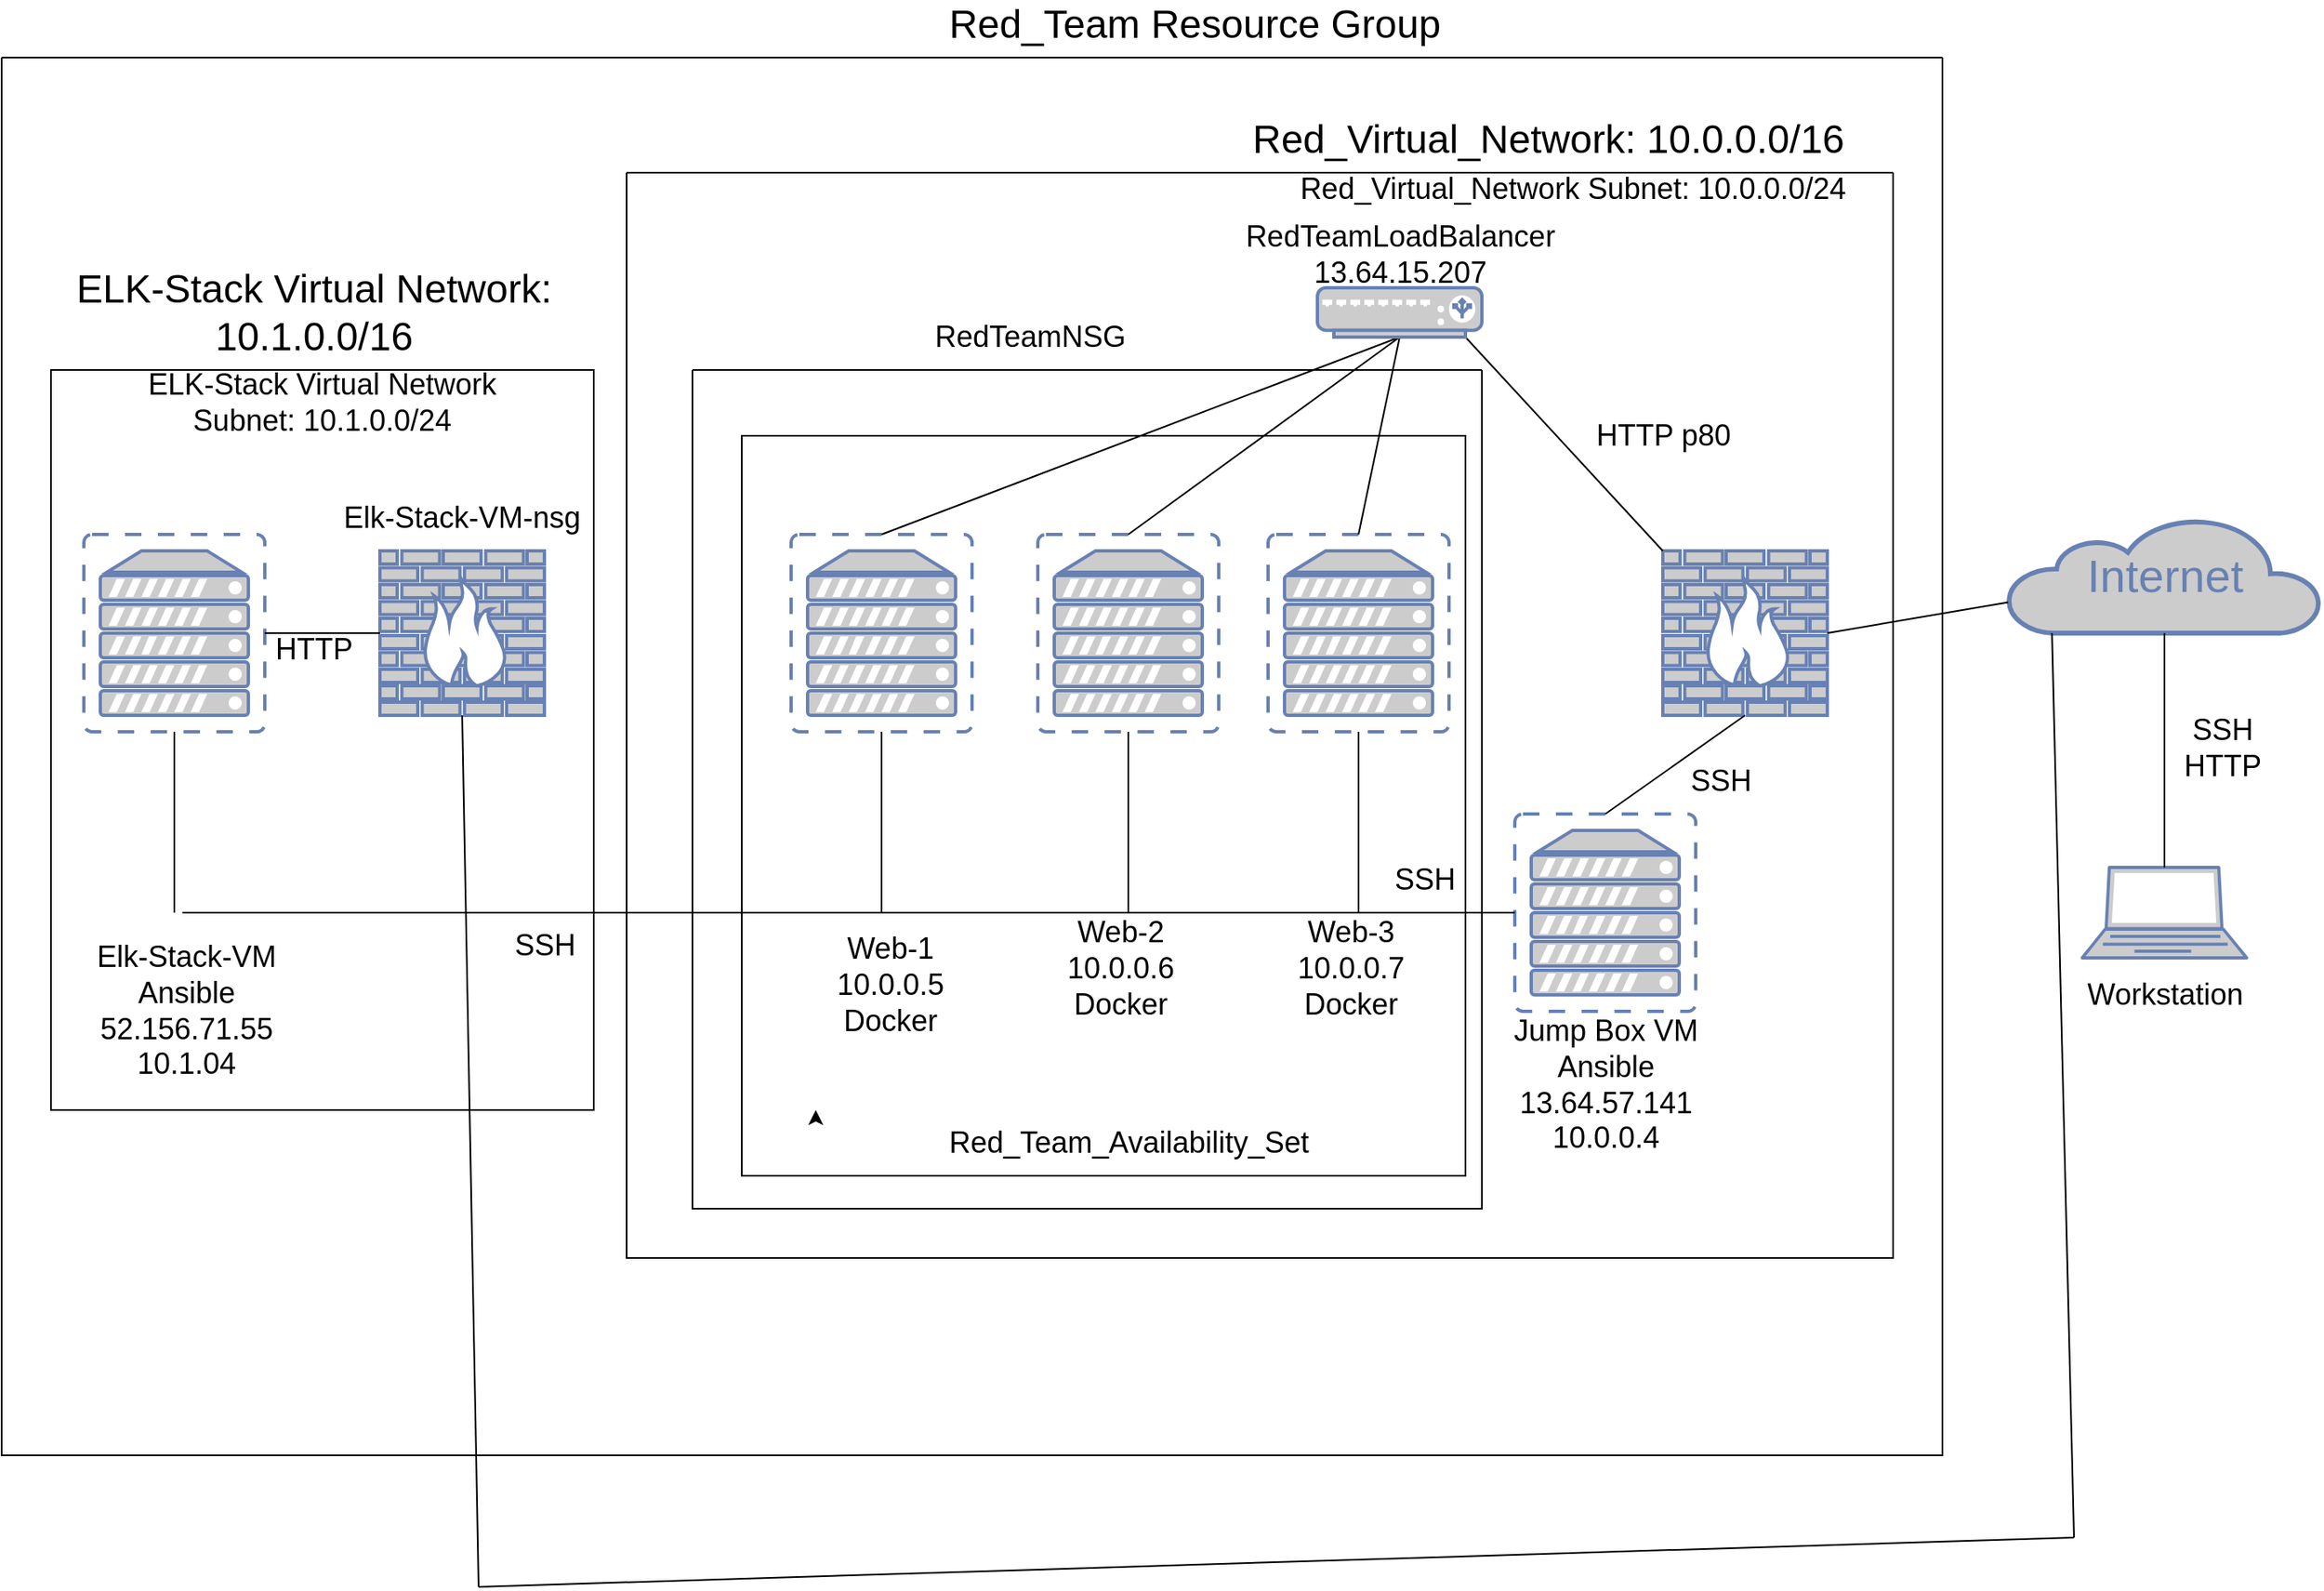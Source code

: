 <mxfile version="14.6.12" type="device"><diagram name="Page-1" id="bfe91b75-5d2c-26a0-9c1d-138518896778"><mxGraphModel dx="2146" dy="806" grid="1" gridSize="10" guides="1" tooltips="1" connect="1" arrows="1" fold="1" page="1" pageScale="1" pageWidth="1100" pageHeight="850" background="#ffffff" math="0" shadow="0"><root><mxCell id="0"/><mxCell id="1" parent="0"/><mxCell id="MHgfIQfaaajNwr0fD39r-1" value="" style="rounded=0;whiteSpace=wrap;html=1;" parent="1" vertex="1"><mxGeometry x="1210" y="750" width="440" height="450" as="geometry"/></mxCell><mxCell id="7c3789c024ecab99-8" value="" style="fontColor=#0066CC;verticalAlign=top;verticalLabelPosition=bottom;labelPosition=center;align=center;html=1;fillColor=#CCCCCC;strokeColor=#6881B3;gradientColor=none;gradientDirection=north;strokeWidth=2;shape=mxgraph.networks.firewall;rounded=0;shadow=0;comic=0;" parent="1" vertex="1"><mxGeometry x="1770" y="820" width="100" height="100" as="geometry"/></mxCell><mxCell id="7c3789c024ecab99-53" value="Internet" style="html=1;fillColor=#CCCCCC;strokeColor=#6881B3;gradientColor=none;gradientDirection=north;strokeWidth=2;shape=mxgraph.networks.cloud;fontColor=#6881B3;rounded=0;shadow=0;comic=0;align=center;fontSize=28;" parent="1" vertex="1"><mxGeometry x="1980" y="800" width="190" height="70" as="geometry"/></mxCell><mxCell id="yglsEM3EdE0CdHj1XMhu-5" value="" style="endArrow=none;html=1;exitX=1;exitY=0.5;exitDx=0;exitDy=0;exitPerimeter=0;" parent="1" source="7c3789c024ecab99-8" target="7c3789c024ecab99-53" edge="1"><mxGeometry width="50" height="50" relative="1" as="geometry"><mxPoint x="1900" y="890" as="sourcePoint"/><mxPoint x="1950" y="840" as="targetPoint"/></mxGeometry></mxCell><mxCell id="yglsEM3EdE0CdHj1XMhu-7" value="" style="endArrow=none;html=1;exitX=0.9;exitY=1;exitDx=0;exitDy=0;exitPerimeter=0;" parent="1" source="yglsEM3EdE0CdHj1XMhu-6" edge="1"><mxGeometry width="50" height="50" relative="1" as="geometry"><mxPoint x="1750" y="880" as="sourcePoint"/><mxPoint x="1770" y="820" as="targetPoint"/></mxGeometry></mxCell><mxCell id="yglsEM3EdE0CdHj1XMhu-8" value="" style="fontColor=#0066CC;verticalAlign=top;verticalLabelPosition=bottom;labelPosition=center;align=center;html=1;outlineConnect=0;fillColor=#CCCCCC;strokeColor=#6881B3;gradientColor=none;gradientDirection=north;strokeWidth=2;shape=mxgraph.networks.virtual_server;" parent="1" vertex="1"><mxGeometry x="1240" y="810" width="110" height="120" as="geometry"/></mxCell><mxCell id="yglsEM3EdE0CdHj1XMhu-9" value="" style="fontColor=#0066CC;verticalAlign=top;verticalLabelPosition=bottom;labelPosition=center;align=center;html=1;outlineConnect=0;fillColor=#CCCCCC;strokeColor=#6881B3;gradientColor=none;gradientDirection=north;strokeWidth=2;shape=mxgraph.networks.virtual_server;" parent="1" vertex="1"><mxGeometry x="1390" y="810" width="110" height="120" as="geometry"/></mxCell><mxCell id="yglsEM3EdE0CdHj1XMhu-10" value="" style="fontColor=#0066CC;verticalAlign=top;verticalLabelPosition=bottom;labelPosition=center;align=center;html=1;outlineConnect=0;fillColor=#CCCCCC;strokeColor=#6881B3;gradientColor=none;gradientDirection=north;strokeWidth=2;shape=mxgraph.networks.virtual_server;" parent="1" vertex="1"><mxGeometry x="1530" y="810" width="110" height="120" as="geometry"/></mxCell><mxCell id="yglsEM3EdE0CdHj1XMhu-14" value="" style="endArrow=none;html=1;entryX=0.5;entryY=1;entryDx=0;entryDy=0;entryPerimeter=0;exitX=0.5;exitY=0;exitDx=0;exitDy=0;exitPerimeter=0;" parent="1" source="yglsEM3EdE0CdHj1XMhu-9" target="yglsEM3EdE0CdHj1XMhu-6" edge="1"><mxGeometry width="50" height="50" relative="1" as="geometry"><mxPoint x="1430" y="780" as="sourcePoint"/><mxPoint x="1480" y="730" as="targetPoint"/></mxGeometry></mxCell><mxCell id="yglsEM3EdE0CdHj1XMhu-15" value="" style="endArrow=none;html=1;entryX=0.5;entryY=1;entryDx=0;entryDy=0;entryPerimeter=0;exitX=0.5;exitY=0;exitDx=0;exitDy=0;exitPerimeter=0;" parent="1" source="yglsEM3EdE0CdHj1XMhu-10" target="yglsEM3EdE0CdHj1XMhu-6" edge="1"><mxGeometry width="50" height="50" relative="1" as="geometry"><mxPoint x="1490" y="790" as="sourcePoint"/><mxPoint x="1540" y="740" as="targetPoint"/></mxGeometry></mxCell><mxCell id="yglsEM3EdE0CdHj1XMhu-17" value="" style="endArrow=none;html=1;entryX=0.5;entryY=1;entryDx=0;entryDy=0;entryPerimeter=0;exitX=0.5;exitY=0;exitDx=0;exitDy=0;exitPerimeter=0;" parent="1" source="yglsEM3EdE0CdHj1XMhu-8" target="yglsEM3EdE0CdHj1XMhu-6" edge="1"><mxGeometry width="50" height="50" relative="1" as="geometry"><mxPoint x="1330" y="790" as="sourcePoint"/><mxPoint x="1380" y="740" as="targetPoint"/></mxGeometry></mxCell><mxCell id="yglsEM3EdE0CdHj1XMhu-20" value="" style="fontColor=#0066CC;verticalAlign=top;verticalLabelPosition=bottom;labelPosition=center;align=center;html=1;outlineConnect=0;fillColor=#CCCCCC;strokeColor=#6881B3;gradientColor=none;gradientDirection=north;strokeWidth=2;shape=mxgraph.networks.virtual_server;" parent="1" vertex="1"><mxGeometry x="1680" y="980" width="110" height="120" as="geometry"/></mxCell><mxCell id="yglsEM3EdE0CdHj1XMhu-21" value="" style="endArrow=none;html=1;entryX=0.5;entryY=1;entryDx=0;entryDy=0;entryPerimeter=0;exitX=0.5;exitY=0;exitDx=0;exitDy=0;exitPerimeter=0;" parent="1" source="yglsEM3EdE0CdHj1XMhu-20" target="7c3789c024ecab99-8" edge="1"><mxGeometry width="50" height="50" relative="1" as="geometry"><mxPoint x="1770" y="990" as="sourcePoint"/><mxPoint x="1820" y="940" as="targetPoint"/></mxGeometry></mxCell><mxCell id="yglsEM3EdE0CdHj1XMhu-25" value="" style="endArrow=none;html=1;entryX=0.5;entryY=1;entryDx=0;entryDy=0;entryPerimeter=0;" parent="1" target="yglsEM3EdE0CdHj1XMhu-8" edge="1"><mxGeometry width="50" height="50" relative="1" as="geometry"><mxPoint x="1295" y="1040" as="sourcePoint"/><mxPoint x="1320" y="970" as="targetPoint"/></mxGeometry></mxCell><mxCell id="yglsEM3EdE0CdHj1XMhu-27" value="" style="endArrow=none;html=1;entryX=0.5;entryY=1;entryDx=0;entryDy=0;entryPerimeter=0;" parent="1" target="yglsEM3EdE0CdHj1XMhu-9" edge="1"><mxGeometry width="50" height="50" relative="1" as="geometry"><mxPoint x="1445" y="1040" as="sourcePoint"/><mxPoint x="1480" y="970" as="targetPoint"/></mxGeometry></mxCell><mxCell id="yglsEM3EdE0CdHj1XMhu-28" value="" style="endArrow=none;html=1;entryX=0.5;entryY=1;entryDx=0;entryDy=0;entryPerimeter=0;" parent="1" target="yglsEM3EdE0CdHj1XMhu-10" edge="1"><mxGeometry width="50" height="50" relative="1" as="geometry"><mxPoint x="1585" y="1040" as="sourcePoint"/><mxPoint x="1610" y="960" as="targetPoint"/></mxGeometry></mxCell><mxCell id="yglsEM3EdE0CdHj1XMhu-29" value="" style="swimlane;startSize=0;" parent="1" vertex="1"><mxGeometry x="1180" y="710" width="480" height="510" as="geometry"/></mxCell><mxCell id="yglsEM3EdE0CdHj1XMhu-49" value="&lt;font style=&quot;font-size: 18px&quot;&gt;SSH&lt;/font&gt;" style="text;html=1;resizable=0;autosize=1;align=center;verticalAlign=middle;points=[];fillColor=none;strokeColor=none;rounded=0;" parent="yglsEM3EdE0CdHj1XMhu-29" vertex="1"><mxGeometry x="420" y="300" width="50" height="20" as="geometry"/></mxCell><mxCell id="yglsEM3EdE0CdHj1XMhu-50" value="&lt;font style=&quot;font-size: 18px&quot;&gt;Web-1&lt;br&gt;10.0.0.5&lt;br&gt;Docker&lt;br&gt;&lt;br&gt;&lt;/font&gt;" style="text;html=1;resizable=0;autosize=1;align=center;verticalAlign=middle;points=[];fillColor=none;strokeColor=none;rounded=0;" parent="yglsEM3EdE0CdHj1XMhu-29" vertex="1"><mxGeometry x="80" y="350" width="80" height="70" as="geometry"/></mxCell><mxCell id="yglsEM3EdE0CdHj1XMhu-51" value="&lt;font style=&quot;font-size: 18px&quot;&gt;Web-2&lt;br&gt;10.0.0.6&lt;br&gt;Docker&lt;br&gt;&lt;br&gt;&lt;/font&gt;" style="text;html=1;resizable=0;autosize=1;align=center;verticalAlign=middle;points=[];fillColor=none;strokeColor=none;rounded=0;" parent="yglsEM3EdE0CdHj1XMhu-29" vertex="1"><mxGeometry x="220" y="340" width="80" height="70" as="geometry"/></mxCell><mxCell id="yglsEM3EdE0CdHj1XMhu-52" value="&lt;font style=&quot;font-size: 18px&quot;&gt;Web-3&lt;br&gt;10.0.0.7&lt;br&gt;Docker&lt;br&gt;&lt;br&gt;&lt;/font&gt;" style="text;html=1;resizable=0;autosize=1;align=center;verticalAlign=middle;points=[];fillColor=none;strokeColor=none;rounded=0;" parent="yglsEM3EdE0CdHj1XMhu-29" vertex="1"><mxGeometry x="360" y="340" width="80" height="70" as="geometry"/></mxCell><mxCell id="MHgfIQfaaajNwr0fD39r-17" style="edgeStyle=orthogonalEdgeStyle;rounded=0;orthogonalLoop=1;jettySize=auto;html=1;exitX=0;exitY=0.25;exitDx=0;exitDy=0;entryX=0;entryY=0;entryDx=0;entryDy=0;" parent="yglsEM3EdE0CdHj1XMhu-29" edge="1"><mxGeometry relative="1" as="geometry"><mxPoint x="75" y="455" as="sourcePoint"/><mxPoint x="75" y="450" as="targetPoint"/></mxGeometry></mxCell><mxCell id="yglsEM3EdE0CdHj1XMhu-30" value="" style="swimlane;startSize=0;" parent="1" vertex="1"><mxGeometry x="1140" y="590" width="770" height="660" as="geometry"/></mxCell><mxCell id="yglsEM3EdE0CdHj1XMhu-43" value="&lt;font style=&quot;font-size: 18px&quot;&gt;Jump Box VM&lt;br&gt;Ansible&lt;br&gt;13.64.57.141&lt;br&gt;10.0.0.4&lt;br&gt;&lt;/font&gt;" style="text;html=1;resizable=0;autosize=1;align=center;verticalAlign=middle;points=[];fillColor=none;strokeColor=none;rounded=0;rotation=0;" parent="yglsEM3EdE0CdHj1XMhu-30" vertex="1"><mxGeometry x="530" y="520" width="130" height="70" as="geometry"/></mxCell><mxCell id="yglsEM3EdE0CdHj1XMhu-46" value="&lt;span style=&quot;font-size: 18px&quot;&gt;HTTP p80&lt;/span&gt;" style="text;html=1;resizable=0;autosize=1;align=center;verticalAlign=middle;points=[];fillColor=none;strokeColor=none;rounded=0;" parent="yglsEM3EdE0CdHj1XMhu-30" vertex="1"><mxGeometry x="580" y="150" width="100" height="20" as="geometry"/></mxCell><mxCell id="yglsEM3EdE0CdHj1XMhu-47" value="&lt;font style=&quot;font-size: 18px&quot;&gt;RedTeamLoadBalancer&lt;br&gt;13.64.15.207&lt;br&gt;&lt;/font&gt;" style="text;html=1;resizable=0;autosize=1;align=center;verticalAlign=middle;points=[];fillColor=none;strokeColor=none;rounded=0;" parent="yglsEM3EdE0CdHj1XMhu-30" vertex="1"><mxGeometry x="370" y="30" width="200" height="40" as="geometry"/></mxCell><mxCell id="yglsEM3EdE0CdHj1XMhu-6" value="" style="fontColor=#0066CC;verticalAlign=top;verticalLabelPosition=bottom;labelPosition=center;align=center;html=1;outlineConnect=0;fillColor=#CCCCCC;strokeColor=#6881B3;gradientColor=none;gradientDirection=north;strokeWidth=2;shape=mxgraph.networks.load_balancer;" parent="yglsEM3EdE0CdHj1XMhu-30" vertex="1"><mxGeometry x="420" y="70" width="100" height="30" as="geometry"/></mxCell><mxCell id="yglsEM3EdE0CdHj1XMhu-53" value="&lt;font style=&quot;font-size: 18px&quot;&gt;Red_Virtual_Network Subnet: 10.0.0.0/24&lt;/font&gt;" style="text;html=1;resizable=0;autosize=1;align=center;verticalAlign=middle;points=[];fillColor=none;strokeColor=none;rounded=0;" parent="yglsEM3EdE0CdHj1XMhu-30" vertex="1"><mxGeometry x="400" width="350" height="20" as="geometry"/></mxCell><mxCell id="LK2a_5sS9eYmngCJ_2Wd-11" value="&lt;font style=&quot;font-size: 18px&quot;&gt;SSH&lt;/font&gt;" style="text;html=1;resizable=0;autosize=1;align=center;verticalAlign=middle;points=[];fillColor=none;strokeColor=none;rounded=0;" vertex="1" parent="yglsEM3EdE0CdHj1XMhu-30"><mxGeometry x="640" y="360" width="50" height="20" as="geometry"/></mxCell><mxCell id="yglsEM3EdE0CdHj1XMhu-42" value="&lt;span style=&quot;font-size: 18px&quot;&gt;RedTeamNSG&lt;/span&gt;" style="text;html=1;resizable=0;autosize=1;align=center;verticalAlign=middle;points=[];fillColor=none;strokeColor=none;rounded=0;" parent="yglsEM3EdE0CdHj1XMhu-30" vertex="1"><mxGeometry x="180" y="90" width="130" height="20" as="geometry"/></mxCell><mxCell id="yglsEM3EdE0CdHj1XMhu-31" value="" style="swimlane;startSize=0;" parent="1" vertex="1"><mxGeometry x="760" y="520" width="1180" height="850" as="geometry"/></mxCell><mxCell id="LK2a_5sS9eYmngCJ_2Wd-15" value="" style="rounded=0;whiteSpace=wrap;html=1;" vertex="1" parent="yglsEM3EdE0CdHj1XMhu-31"><mxGeometry x="30" y="190" width="330" height="450" as="geometry"/></mxCell><mxCell id="yglsEM3EdE0CdHj1XMhu-40" value="&lt;font style=&quot;font-size: 24px&quot;&gt;Red_Virtual_Network: 10.0.0.0/16&lt;/font&gt;" style="text;html=1;resizable=0;autosize=1;align=center;verticalAlign=middle;points=[];fillColor=none;strokeColor=none;rounded=0;" parent="yglsEM3EdE0CdHj1XMhu-31" vertex="1"><mxGeometry x="750" y="40" width="380" height="20" as="geometry"/></mxCell><mxCell id="LK2a_5sS9eYmngCJ_2Wd-2" value="" style="endArrow=none;html=1;entryX=0;entryY=0.5;entryDx=0;entryDy=0;entryPerimeter=0;" edge="1" parent="yglsEM3EdE0CdHj1XMhu-31" target="yglsEM3EdE0CdHj1XMhu-20"><mxGeometry width="50" height="50" relative="1" as="geometry"><mxPoint x="540" y="520" as="sourcePoint"/><mxPoint x="820" y="520" as="targetPoint"/></mxGeometry></mxCell><mxCell id="LK2a_5sS9eYmngCJ_2Wd-4" value="" style="fontColor=#0066CC;verticalAlign=top;verticalLabelPosition=bottom;labelPosition=center;align=center;html=1;outlineConnect=0;fillColor=#CCCCCC;strokeColor=#6881B3;gradientColor=none;gradientDirection=north;strokeWidth=2;shape=mxgraph.networks.virtual_server;" vertex="1" parent="yglsEM3EdE0CdHj1XMhu-31"><mxGeometry x="50" y="290" width="110" height="120" as="geometry"/></mxCell><mxCell id="LK2a_5sS9eYmngCJ_2Wd-5" value="" style="fontColor=#0066CC;verticalAlign=top;verticalLabelPosition=bottom;labelPosition=center;align=center;html=1;fillColor=#CCCCCC;strokeColor=#6881B3;gradientColor=none;gradientDirection=north;strokeWidth=2;shape=mxgraph.networks.firewall;rounded=0;shadow=0;comic=0;" vertex="1" parent="yglsEM3EdE0CdHj1XMhu-31"><mxGeometry x="230" y="300" width="100" height="100" as="geometry"/></mxCell><mxCell id="LK2a_5sS9eYmngCJ_2Wd-9" value="" style="endArrow=none;html=1;entryX=0;entryY=0.5;entryDx=0;entryDy=0;entryPerimeter=0;exitX=1;exitY=0.5;exitDx=0;exitDy=0;exitPerimeter=0;" edge="1" parent="yglsEM3EdE0CdHj1XMhu-31" source="LK2a_5sS9eYmngCJ_2Wd-4" target="LK2a_5sS9eYmngCJ_2Wd-5"><mxGeometry width="50" height="50" relative="1" as="geometry"><mxPoint x="170" y="420" as="sourcePoint"/><mxPoint x="220" y="370" as="targetPoint"/></mxGeometry></mxCell><mxCell id="LK2a_5sS9eYmngCJ_2Wd-10" value="&lt;font style=&quot;font-size: 18px&quot;&gt;HTTP&lt;/font&gt;" style="text;html=1;strokeColor=none;fillColor=none;align=center;verticalAlign=middle;whiteSpace=wrap;rounded=0;" vertex="1" parent="yglsEM3EdE0CdHj1XMhu-31"><mxGeometry x="170" y="350" width="40" height="20" as="geometry"/></mxCell><mxCell id="LK2a_5sS9eYmngCJ_2Wd-12" value="" style="endArrow=none;html=1;" edge="1" parent="yglsEM3EdE0CdHj1XMhu-31"><mxGeometry width="50" height="50" relative="1" as="geometry"><mxPoint x="110" y="520" as="sourcePoint"/><mxPoint x="540" y="520" as="targetPoint"/></mxGeometry></mxCell><mxCell id="LK2a_5sS9eYmngCJ_2Wd-14" value="" style="endArrow=none;html=1;entryX=0.5;entryY=1;entryDx=0;entryDy=0;entryPerimeter=0;" edge="1" parent="yglsEM3EdE0CdHj1XMhu-31" target="LK2a_5sS9eYmngCJ_2Wd-4"><mxGeometry width="50" height="50" relative="1" as="geometry"><mxPoint x="105" y="520" as="sourcePoint"/><mxPoint x="130" y="420" as="targetPoint"/></mxGeometry></mxCell><mxCell id="LK2a_5sS9eYmngCJ_2Wd-16" value="&lt;font style=&quot;font-size: 18px&quot;&gt;SSH&lt;/font&gt;" style="text;html=1;resizable=0;autosize=1;align=center;verticalAlign=middle;points=[];fillColor=none;strokeColor=none;rounded=0;" vertex="1" parent="yglsEM3EdE0CdHj1XMhu-31"><mxGeometry x="305" y="530" width="50" height="20" as="geometry"/></mxCell><mxCell id="LK2a_5sS9eYmngCJ_2Wd-17" value="&lt;font style=&quot;font-size: 18px&quot;&gt;Elk-Stack-VM&lt;br&gt;Ansible&lt;br&gt;52.156.71.55&lt;br&gt;10.1.04&lt;br&gt;&lt;/font&gt;" style="text;html=1;strokeColor=none;fillColor=none;align=center;verticalAlign=middle;whiteSpace=wrap;rounded=0;" vertex="1" parent="yglsEM3EdE0CdHj1XMhu-31"><mxGeometry x="55" y="570" width="115" height="20" as="geometry"/></mxCell><mxCell id="LK2a_5sS9eYmngCJ_2Wd-18" value="&lt;font style=&quot;font-size: 18px&quot;&gt;Elk-Stack-VM-nsg&lt;/font&gt;" style="text;html=1;strokeColor=none;fillColor=none;align=center;verticalAlign=middle;whiteSpace=wrap;rounded=0;" vertex="1" parent="yglsEM3EdE0CdHj1XMhu-31"><mxGeometry x="205" y="270" width="150" height="20" as="geometry"/></mxCell><mxCell id="LK2a_5sS9eYmngCJ_2Wd-19" value="&lt;font style=&quot;font-size: 24px&quot;&gt;ELK-Stack Virtual Network: 10.1.0.0/16&lt;/font&gt;" style="text;html=1;strokeColor=none;fillColor=none;align=center;verticalAlign=middle;whiteSpace=wrap;rounded=0;" vertex="1" parent="yglsEM3EdE0CdHj1XMhu-31"><mxGeometry x="40" y="150" width="300" height="10" as="geometry"/></mxCell><mxCell id="LK2a_5sS9eYmngCJ_2Wd-20" value="&lt;font style=&quot;font-size: 18px&quot;&gt;ELK-Stack Virtual Network Subnet: 10.1.0.0/24&lt;/font&gt;" style="text;html=1;strokeColor=none;fillColor=none;align=center;verticalAlign=middle;whiteSpace=wrap;rounded=0;" vertex="1" parent="yglsEM3EdE0CdHj1XMhu-31"><mxGeometry x="60" y="200" width="270" height="20" as="geometry"/></mxCell><mxCell id="yglsEM3EdE0CdHj1XMhu-38" value="&lt;font style=&quot;font-size: 24px&quot;&gt;Red_Team Resource Group&lt;/font&gt;" style="text;html=1;resizable=0;autosize=1;align=center;verticalAlign=middle;points=[];fillColor=none;strokeColor=none;rounded=0;" parent="1" vertex="1"><mxGeometry x="1330" y="490" width="310" height="20" as="geometry"/></mxCell><mxCell id="yglsEM3EdE0CdHj1XMhu-54" value="" style="fontColor=#0066CC;verticalAlign=top;verticalLabelPosition=bottom;labelPosition=center;align=center;html=1;outlineConnect=0;fillColor=#CCCCCC;strokeColor=#6881B3;gradientColor=none;gradientDirection=north;strokeWidth=2;shape=mxgraph.networks.laptop;" parent="1" vertex="1"><mxGeometry x="2025" y="1012.5" width="100" height="55" as="geometry"/></mxCell><mxCell id="yglsEM3EdE0CdHj1XMhu-55" value="" style="endArrow=none;html=1;entryX=0.5;entryY=1;entryDx=0;entryDy=0;entryPerimeter=0;exitX=0.5;exitY=0;exitDx=0;exitDy=0;exitPerimeter=0;" parent="1" source="yglsEM3EdE0CdHj1XMhu-54" target="7c3789c024ecab99-53" edge="1"><mxGeometry width="50" height="50" relative="1" as="geometry"><mxPoint x="2040" y="940" as="sourcePoint"/><mxPoint x="2090" y="890" as="targetPoint"/></mxGeometry></mxCell><mxCell id="yglsEM3EdE0CdHj1XMhu-56" value="&lt;span style=&quot;font-size: 18px&quot;&gt;Workstation&lt;/span&gt;" style="text;html=1;resizable=0;autosize=1;align=center;verticalAlign=middle;points=[];fillColor=none;strokeColor=none;rounded=0;" parent="1" vertex="1"><mxGeometry x="2020" y="1080" width="110" height="20" as="geometry"/></mxCell><mxCell id="yglsEM3EdE0CdHj1XMhu-57" value="&lt;font style=&quot;font-size: 18px&quot;&gt;SSH&lt;br&gt;HTTP&lt;br&gt;&lt;/font&gt;" style="text;html=1;resizable=0;autosize=1;align=center;verticalAlign=middle;points=[];fillColor=none;strokeColor=none;rounded=0;" parent="1" vertex="1"><mxGeometry x="2080" y="920" width="60" height="40" as="geometry"/></mxCell><mxCell id="MHgfIQfaaajNwr0fD39r-2" value="&lt;font style=&quot;font-size: 18px&quot;&gt;Red_Team_Availability_Set&lt;/font&gt;" style="text;html=1;resizable=0;autosize=1;align=center;verticalAlign=middle;points=[];fillColor=none;strokeColor=none;rounded=0;" parent="1" vertex="1"><mxGeometry x="1330" y="1170" width="230" height="20" as="geometry"/></mxCell><mxCell id="LK2a_5sS9eYmngCJ_2Wd-22" value="" style="endArrow=none;html=1;entryX=0.5;entryY=1;entryDx=0;entryDy=0;entryPerimeter=0;" edge="1" parent="1" target="LK2a_5sS9eYmngCJ_2Wd-5"><mxGeometry width="50" height="50" relative="1" as="geometry"><mxPoint x="1050" y="1450" as="sourcePoint"/><mxPoint x="1180" y="1040" as="targetPoint"/></mxGeometry></mxCell><mxCell id="LK2a_5sS9eYmngCJ_2Wd-23" value="" style="endArrow=none;html=1;" edge="1" parent="1"><mxGeometry width="50" height="50" relative="1" as="geometry"><mxPoint x="1050" y="1450" as="sourcePoint"/><mxPoint x="2020" y="1420" as="targetPoint"/></mxGeometry></mxCell><mxCell id="LK2a_5sS9eYmngCJ_2Wd-24" value="" style="endArrow=none;html=1;entryX=0.14;entryY=1;entryDx=0;entryDy=0;entryPerimeter=0;" edge="1" parent="1" target="7c3789c024ecab99-53"><mxGeometry width="50" height="50" relative="1" as="geometry"><mxPoint x="2020" y="1420" as="sourcePoint"/><mxPoint x="1180" y="1040" as="targetPoint"/></mxGeometry></mxCell></root></mxGraphModel></diagram></mxfile>